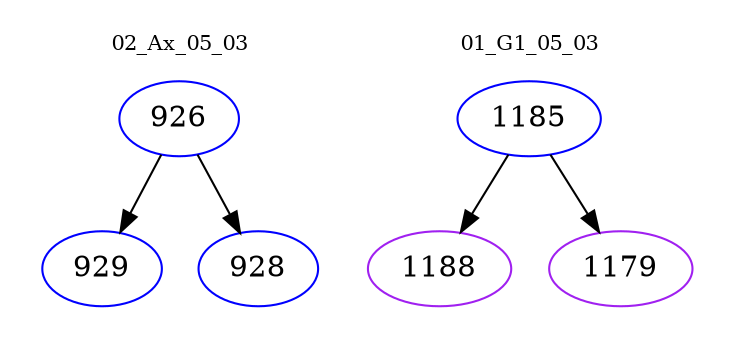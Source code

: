 digraph{
subgraph cluster_0 {
color = white
label = "02_Ax_05_03";
fontsize=10;
T0_926 [label="926", color="blue"]
T0_926 -> T0_929 [color="black"]
T0_929 [label="929", color="blue"]
T0_926 -> T0_928 [color="black"]
T0_928 [label="928", color="blue"]
}
subgraph cluster_1 {
color = white
label = "01_G1_05_03";
fontsize=10;
T1_1185 [label="1185", color="blue"]
T1_1185 -> T1_1188 [color="black"]
T1_1188 [label="1188", color="purple"]
T1_1185 -> T1_1179 [color="black"]
T1_1179 [label="1179", color="purple"]
}
}
